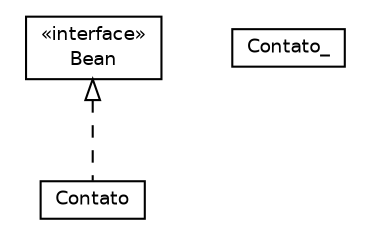#!/usr/local/bin/dot
#
# Class diagram 
# Generated by UmlGraph version 4.6 (http://www.spinellis.gr/sw/umlgraph)
#

digraph G {
	edge [fontname="Helvetica",fontsize=10,labelfontname="Helvetica",labelfontsize=10];
	node [fontname="Helvetica",fontsize=10,shape=plaintext];
	// br.net.meditec.server.model.Contato
	c800 [label=<<table border="0" cellborder="1" cellspacing="0" cellpadding="2" port="p" href="./Contato.html">
		<tr><td><table border="0" cellspacing="0" cellpadding="1">
			<tr><td> Contato </td></tr>
		</table></td></tr>
		</table>>, fontname="Helvetica", fontcolor="black", fontsize=9.0];
	// br.net.meditec.server.model.Contato_
	c801 [label=<<table border="0" cellborder="1" cellspacing="0" cellpadding="2" port="p" href="./Contato_.html">
		<tr><td><table border="0" cellspacing="0" cellpadding="1">
			<tr><td> Contato_ </td></tr>
		</table></td></tr>
		</table>>, fontname="Helvetica", fontcolor="black", fontsize=9.0];
	// br.net.meditec.server.model.Bean
	c802 [label=<<table border="0" cellborder="1" cellspacing="0" cellpadding="2" port="p" href="./Bean.html">
		<tr><td><table border="0" cellspacing="0" cellpadding="1">
			<tr><td> &laquo;interface&raquo; </td></tr>
			<tr><td> Bean </td></tr>
		</table></td></tr>
		</table>>, fontname="Helvetica", fontcolor="black", fontsize=9.0];
	//br.net.meditec.server.model.Contato implements br.net.meditec.server.model.Bean
	c802:p -> c800:p [dir=back,arrowtail=empty,style=dashed];
}

